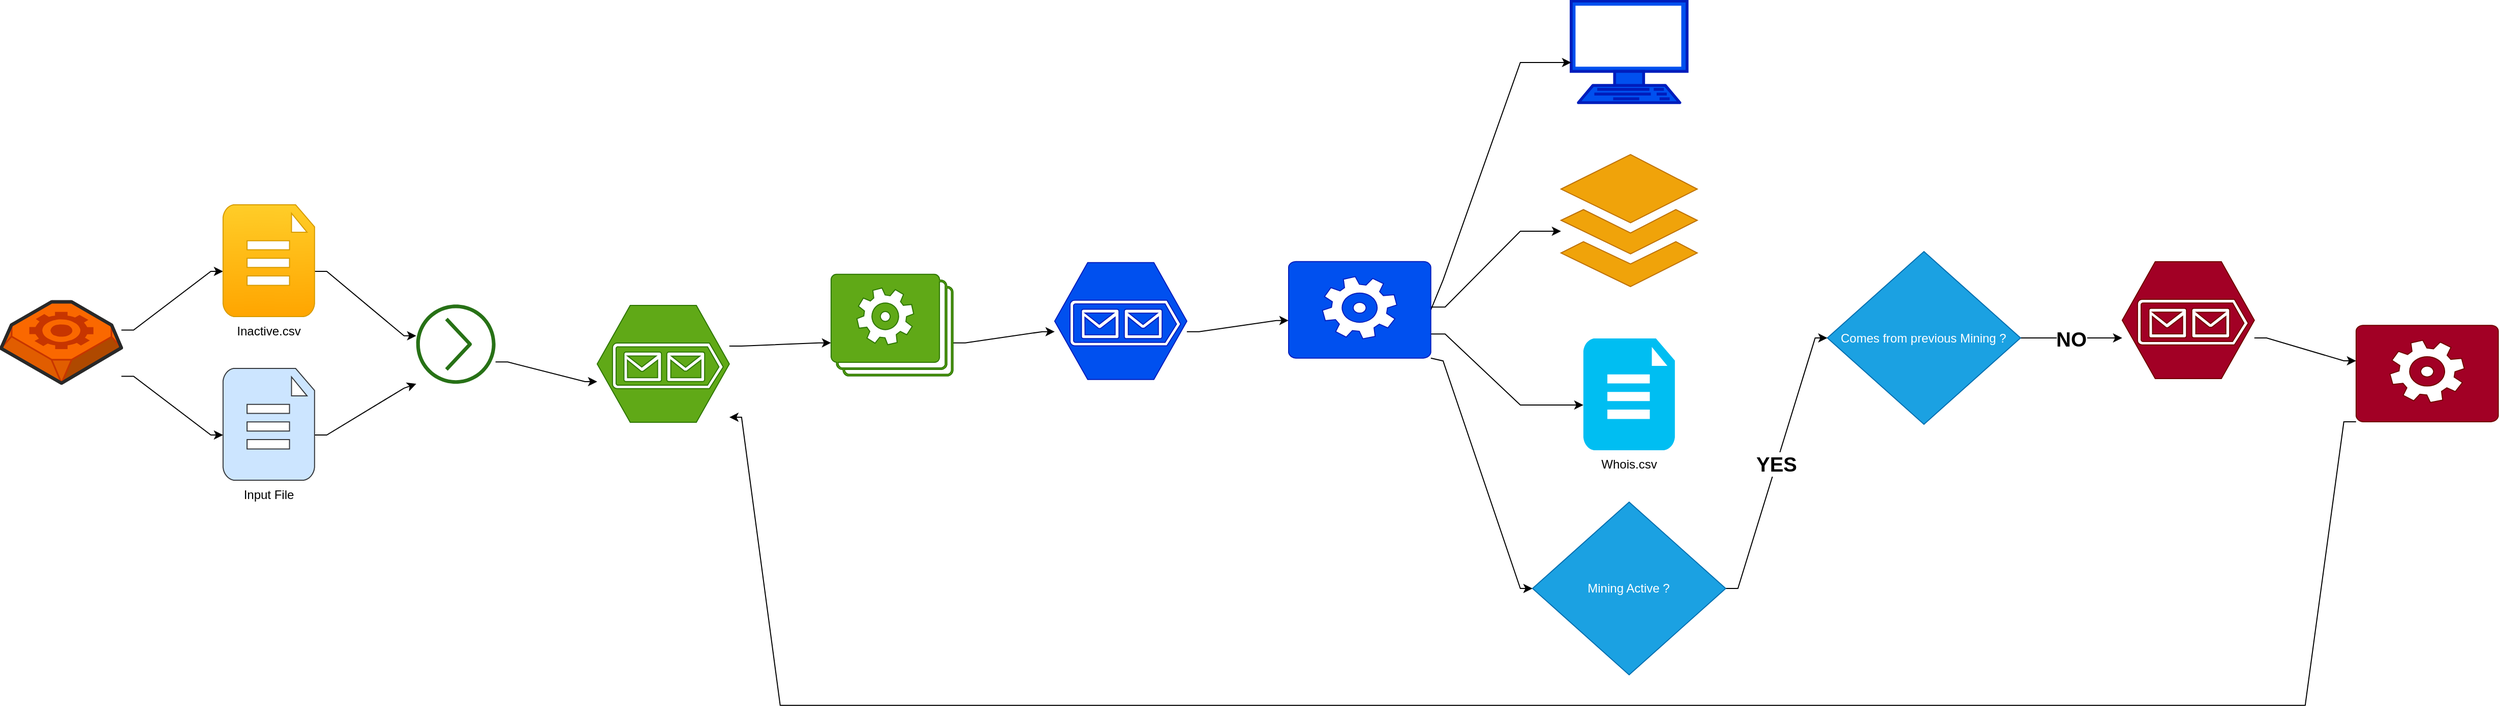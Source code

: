 <mxfile version="14.1.8" type="device"><diagram id="IlAByUnS0-oHaJ4WVOnG" name="Main workflow"><mxGraphModel dx="448" dy="2009" grid="1" gridSize="10" guides="1" tooltips="1" connect="1" arrows="1" fold="1" page="1" pageScale="1" pageWidth="827" pageHeight="1169" math="0" shadow="0"><root><mxCell id="0"/><mxCell id="1" parent="0"/><mxCell id="T9aRysbH9Wic3MQgdi6h-42" value="" style="edgeStyle=orthogonalEdgeStyle;rounded=0;orthogonalLoop=1;jettySize=auto;html=1;noEdgeStyle=1;orthogonal=1;" parent="1" source="T9aRysbH9Wic3MQgdi6h-15" target="T9aRysbH9Wic3MQgdi6h-23" edge="1"><mxGeometry relative="1" as="geometry"><Array as="points"><mxPoint x="130.4" y="323.75"/><mxPoint x="206.4" y="266"/></Array></mxGeometry></mxCell><mxCell id="T9aRysbH9Wic3MQgdi6h-15" value="Main" style="verticalLabelPosition=bottom;html=1;verticalAlign=top;strokeWidth=1;align=center;outlineConnect=0;dashed=0;outlineConnect=0;shape=mxgraph.aws3d.worker;fillColor=#fa6800;strokeColor=#C73500;aspect=fixed;fontColor=#ffffff;" parent="1" vertex="1"><mxGeometry x="-1.421e-14" y="296" width="118.4" height="80" as="geometry"/></mxCell><mxCell id="T9aRysbH9Wic3MQgdi6h-71" style="edgeStyle=orthogonalEdgeStyle;rounded=0;orthogonalLoop=1;jettySize=auto;html=1;noEdgeStyle=1;orthogonal=1;" parent="1" source="T9aRysbH9Wic3MQgdi6h-23" target="T9aRysbH9Wic3MQgdi6h-18" edge="1"><mxGeometry relative="1" as="geometry"><mxPoint x="420" y="450" as="targetPoint"/><mxPoint x="308.4" y="426" as="sourcePoint"/><Array as="points"><mxPoint x="320.4" y="266"/><mxPoint x="396.4" y="329.424"/></Array></mxGeometry></mxCell><mxCell id="T9aRysbH9Wic3MQgdi6h-18" value="&lt;font color=&quot;#ffffff&quot;&gt;Read &lt;br&gt;Line | Data&lt;br&gt;&lt;/font&gt;" style="outlineConnect=0;fontColor=#232F3E;gradientColor=none;fillColor=#277116;strokeColor=none;dashed=0;verticalLabelPosition=bottom;verticalAlign=top;align=center;html=1;fontSize=12;fontStyle=0;aspect=fixed;pointerEvents=1;shape=mxgraph.aws4.action;" parent="1" vertex="1"><mxGeometry x="408.4" y="298.674" width="78" height="78" as="geometry"/></mxCell><mxCell id="T9aRysbH9Wic3MQgdi6h-73" style="edgeStyle=orthogonalEdgeStyle;rounded=0;orthogonalLoop=1;jettySize=auto;html=1;noEdgeStyle=1;orthogonal=1;" parent="1" source="T9aRysbH9Wic3MQgdi6h-16" target="T9aRysbH9Wic3MQgdi6h-18" edge="1"><mxGeometry relative="1" as="geometry"><mxPoint x="400" y="260" as="targetPoint"/><mxPoint x="306.4" y="265" as="sourcePoint"/><Array as="points"><mxPoint x="320.4" y="427"/><mxPoint x="396.4" y="380.924"/></Array></mxGeometry></mxCell><mxCell id="T9aRysbH9Wic3MQgdi6h-16" value="Input File" style="verticalLabelPosition=bottom;html=1;verticalAlign=top;align=center;strokeColor=#36393d;fillColor=#cce5ff;shape=mxgraph.azure.file_2;pointerEvents=1;" parent="1" vertex="1"><mxGeometry x="218.4" y="361.5" width="90" height="110" as="geometry"/></mxCell><mxCell id="T9aRysbH9Wic3MQgdi6h-75" style="edgeStyle=orthogonalEdgeStyle;rounded=0;orthogonalLoop=1;jettySize=auto;html=1;noEdgeStyle=1;orthogonal=1;" parent="1" source="T9aRysbH9Wic3MQgdi6h-15" target="T9aRysbH9Wic3MQgdi6h-16" edge="1"><mxGeometry relative="1" as="geometry"><mxPoint x="150" y="230" as="targetPoint"/><mxPoint x="118.4" y="345.5" as="sourcePoint"/><Array as="points"><mxPoint x="130.4" y="369.25"/><mxPoint x="206.4" y="427"/></Array></mxGeometry></mxCell><mxCell id="T9aRysbH9Wic3MQgdi6h-78" style="edgeStyle=orthogonalEdgeStyle;rounded=0;orthogonalLoop=1;jettySize=auto;html=1;noEdgeStyle=1;orthogonal=1;" parent="1" source="T9aRysbH9Wic3MQgdi6h-18" target="T9aRysbH9Wic3MQgdi6h-21" edge="1"><mxGeometry relative="1" as="geometry"><mxPoint x="560" y="765.5" as="targetPoint"/><mxPoint x="486.4" y="765.5" as="sourcePoint"/><Array as="points"><mxPoint x="498.4" y="355.174"/><mxPoint x="574.4" y="374.52"/></Array></mxGeometry></mxCell><mxCell id="jrWbnVsdmcUhUxEEYIb0-6" style="edgeStyle=orthogonalEdgeStyle;rounded=0;orthogonalLoop=1;jettySize=auto;html=1;noEdgeStyle=1;orthogonal=1;" parent="1" source="T9aRysbH9Wic3MQgdi6h-34" target="jrWbnVsdmcUhUxEEYIb0-2" edge="1"><mxGeometry relative="1" as="geometry"><Array as="points"><mxPoint x="948.4" y="336.323"/><mxPoint x="1024.4" y="325.331"/></Array></mxGeometry></mxCell><mxCell id="T9aRysbH9Wic3MQgdi6h-34" value="Tester&lt;br&gt;Processes" style="verticalLabelPosition=bottom;html=1;verticalAlign=top;align=center;strokeColor=#2D7600;fillColor=#60a917;shape=mxgraph.azure.worker_roles;fontColor=#ffffff;" parent="1" vertex="1"><mxGeometry x="816.4" y="268.823" width="120" height="100" as="geometry"/></mxCell><mxCell id="T9aRysbH9Wic3MQgdi6h-80" style="edgeStyle=orthogonalEdgeStyle;rounded=0;orthogonalLoop=1;jettySize=auto;html=1;noEdgeStyle=1;orthogonal=1;" parent="1" source="T9aRysbH9Wic3MQgdi6h-21" target="T9aRysbH9Wic3MQgdi6h-34" edge="1"><mxGeometry relative="1" as="geometry"><mxPoint x="610" y="430" as="targetPoint"/><mxPoint x="651.4" y="571" as="sourcePoint"/><Array as="points"><mxPoint x="728.4" y="339.52"/><mxPoint x="804.4" y="336.323"/></Array></mxGeometry></mxCell><mxCell id="T9aRysbH9Wic3MQgdi6h-27" value="Miner&lt;br&gt;Queue" style="verticalLabelPosition=bottom;html=1;verticalAlign=top;align=center;strokeColor=#6F0000;fillColor=#a20025;shape=mxgraph.azure.storage_queue;fontColor=#ffffff;" parent="1" vertex="1"><mxGeometry x="2086.4" y="256.5" width="130" height="115" as="geometry"/></mxCell><mxCell id="T9aRysbH9Wic3MQgdi6h-23" value="Inactive.csv" style="verticalLabelPosition=bottom;html=1;verticalAlign=top;align=center;strokeColor=#d79b00;fillColor=#ffcd28;shape=mxgraph.azure.file_2;pointerEvents=1;gradientColor=#ffa500;" parent="1" vertex="1"><mxGeometry x="218.4" y="200.5" width="90" height="110" as="geometry"/></mxCell><mxCell id="T9aRysbH9Wic3MQgdi6h-88" value="Whois.csv" style="verticalLabelPosition=bottom;html=1;verticalAlign=top;align=center;strokeColor=none;fillColor=#00BEF2;shape=mxgraph.azure.file_2;pointerEvents=1;" parent="1" vertex="1"><mxGeometry x="1556.4" y="332" width="90" height="110" as="geometry"/></mxCell><mxCell id="T9aRysbH9Wic3MQgdi6h-91" value="output/input_file_name/..." style="html=1;aspect=fixed;strokeColor=#BD7000;shadow=0;align=center;verticalAlign=top;fillColor=#f0a30a;shape=mxgraph.gcp2.files;labelPosition=center;verticalLabelPosition=bottom;fontColor=#ffffff;" parent="1" vertex="1"><mxGeometry x="1534.39" y="151" width="134.02" height="130" as="geometry"/></mxCell><mxCell id="T9aRysbH9Wic3MQgdi6h-94" value="Miner&lt;br&gt;Thread" style="verticalLabelPosition=bottom;html=1;verticalAlign=top;align=center;strokeColor=#6F0000;fillColor=#a20025;shape=mxgraph.azure.worker_role;fontColor=#ffffff;" parent="1" vertex="1"><mxGeometry x="2316.4" y="319" width="140" height="95" as="geometry"/></mxCell><mxCell id="T9aRysbH9Wic3MQgdi6h-96" style="edgeStyle=orthogonalEdgeStyle;rounded=0;orthogonalLoop=1;jettySize=auto;html=1;noEdgeStyle=1;orthogonal=1;" parent="1" source="T9aRysbH9Wic3MQgdi6h-27" target="T9aRysbH9Wic3MQgdi6h-94" edge="1"><mxGeometry relative="1" as="geometry"><mxPoint x="1430" y="160" as="targetPoint"/><mxPoint x="1508.9" y="137.5" as="sourcePoint"/><Array as="points"><mxPoint x="2228.4" y="331.5"/><mxPoint x="2304.4" y="354"/></Array></mxGeometry></mxCell><mxCell id="T9aRysbH9Wic3MQgdi6h-21" value="Tester&lt;br&gt;Queue" style="verticalLabelPosition=bottom;html=1;verticalAlign=top;align=center;strokeColor=#2D7600;fillColor=#60a917;shape=mxgraph.azure.storage_queue;fontColor=#ffffff;" parent="1" vertex="1"><mxGeometry x="586.4" y="299.52" width="130" height="115" as="geometry"/></mxCell><mxCell id="T9aRysbH9Wic3MQgdi6h-98" style="edgeStyle=orthogonalEdgeStyle;rounded=0;orthogonalLoop=1;jettySize=auto;html=1;noEdgeStyle=1;orthogonal=1;" parent="1" source="T9aRysbH9Wic3MQgdi6h-94" target="T9aRysbH9Wic3MQgdi6h-21" edge="1"><mxGeometry relative="1" as="geometry"><mxPoint x="600" y="80" as="targetPoint"/><mxPoint x="1320" y="137.5" as="sourcePoint"/><Array as="points"><mxPoint x="2304.4" y="414"/><mxPoint x="2266.4" y="693"/><mxPoint x="2036.4" y="693"/><mxPoint x="2036.4" y="693"/><mxPoint x="1746.4" y="693"/><mxPoint x="1746.4" y="693"/><mxPoint x="1456.4" y="693"/><mxPoint x="1456.4" y="693"/><mxPoint x="1216.4" y="693"/><mxPoint x="1216.4" y="693"/><mxPoint x="986.4" y="693"/><mxPoint x="986.4" y="693"/><mxPoint x="766.4" y="693"/><mxPoint x="728.4" y="409.52"/></Array></mxGeometry></mxCell><mxCell id="jrWbnVsdmcUhUxEEYIb0-16" style="edgeStyle=orthogonalEdgeStyle;rounded=0;orthogonalLoop=1;jettySize=auto;html=1;noEdgeStyle=1;orthogonal=1;" parent="1" source="jrWbnVsdmcUhUxEEYIb0-2" target="jrWbnVsdmcUhUxEEYIb0-15" edge="1"><mxGeometry relative="1" as="geometry"><Array as="points"><mxPoint x="1178.4" y="325.331"/><mxPoint x="1254.4" y="314.34"/></Array></mxGeometry></mxCell><mxCell id="jrWbnVsdmcUhUxEEYIb0-2" value="Producer Queue" style="verticalLabelPosition=bottom;html=1;verticalAlign=top;align=center;strokeColor=#001DBC;fillColor=#0050ef;shape=mxgraph.azure.storage_queue;fontColor=#ffffff;" parent="1" vertex="1"><mxGeometry x="1036.4" y="257.331" width="130" height="115" as="geometry"/></mxCell><mxCell id="jrWbnVsdmcUhUxEEYIb0-7" value="&lt;font color=&quot;#ffffff&quot;&gt;Terminal&lt;/font&gt;" style="fontColor=#ffffff;verticalAlign=top;verticalLabelPosition=bottom;labelPosition=center;align=center;html=1;outlineConnect=0;fillColor=#0050ef;strokeColor=#001DBC;gradientDirection=north;strokeWidth=2;shape=mxgraph.networks.terminal;" parent="1" vertex="1"><mxGeometry x="1544.4" width="114" height="100" as="geometry"/></mxCell><mxCell id="jrWbnVsdmcUhUxEEYIb0-14" style="edgeStyle=orthogonalEdgeStyle;rounded=0;orthogonalLoop=1;jettySize=auto;html=1;noEdgeStyle=1;orthogonal=1;exitX=1;exitY=0.5;exitDx=0;exitDy=0;exitPerimeter=0;" parent="1" source="jrWbnVsdmcUhUxEEYIb0-15" target="jrWbnVsdmcUhUxEEYIb0-7" edge="1"><mxGeometry relative="1" as="geometry"><Array as="points"><mxPoint x="1418.4" y="274.59"/><mxPoint x="1494.4" y="60.5"/></Array></mxGeometry></mxCell><mxCell id="Fg9nfgd-QQfHOrWGVDmC-5" style="edgeStyle=orthogonalEdgeStyle;rounded=0;orthogonalLoop=1;jettySize=auto;html=1;noEdgeStyle=1;orthogonal=1;" edge="1" parent="1" source="jrWbnVsdmcUhUxEEYIb0-15" target="T9aRysbH9Wic3MQgdi6h-91"><mxGeometry relative="1" as="geometry"><Array as="points"><mxPoint x="1420.4" y="301.09"/><mxPoint x="1494.4" y="226.5"/></Array></mxGeometry></mxCell><mxCell id="Fg9nfgd-QQfHOrWGVDmC-6" style="edgeStyle=orthogonalEdgeStyle;rounded=0;orthogonalLoop=1;jettySize=auto;html=1;noEdgeStyle=1;orthogonal=1;" edge="1" parent="1" source="jrWbnVsdmcUhUxEEYIb0-15" target="T9aRysbH9Wic3MQgdi6h-88"><mxGeometry relative="1" as="geometry"><Array as="points"><mxPoint x="1420.4" y="327.59"/><mxPoint x="1494.4" y="397.5"/></Array></mxGeometry></mxCell><mxCell id="Fg9nfgd-QQfHOrWGVDmC-8" style="edgeStyle=orthogonalEdgeStyle;rounded=0;orthogonalLoop=1;jettySize=auto;html=1;noEdgeStyle=1;orthogonal=1;" edge="1" parent="1" source="jrWbnVsdmcUhUxEEYIb0-15" target="Fg9nfgd-QQfHOrWGVDmC-11"><mxGeometry relative="1" as="geometry"><Array as="points"><mxPoint x="1418.4" y="354.09"/><mxPoint x="1494.4" y="578"/></Array></mxGeometry></mxCell><mxCell id="jrWbnVsdmcUhUxEEYIb0-15" value="Producer Process" style="verticalLabelPosition=bottom;html=1;verticalAlign=top;align=center;strokeColor=#001DBC;fillColor=#0050ef;shape=mxgraph.azure.worker_role;fontColor=#ffffff;" parent="1" vertex="1"><mxGeometry x="1266.4" y="256.34" width="140" height="95" as="geometry"/></mxCell><mxCell id="Fg9nfgd-QQfHOrWGVDmC-10" value="&lt;span style=&quot;font-size: 20px&quot;&gt;&lt;b&gt;NO&lt;br&gt;&lt;/b&gt;&lt;/span&gt;" style="edgeStyle=orthogonalEdgeStyle;rounded=0;orthogonalLoop=1;jettySize=auto;html=1;noEdgeStyle=1;orthogonal=1;" edge="1" parent="1" source="Fg9nfgd-QQfHOrWGVDmC-7" target="T9aRysbH9Wic3MQgdi6h-27"><mxGeometry relative="1" as="geometry"><Array as="points"><mxPoint x="1998.4" y="331.5"/><mxPoint x="2074.4" y="331.5"/></Array></mxGeometry></mxCell><mxCell id="Fg9nfgd-QQfHOrWGVDmC-7" value="Comes from previous Mining ?" style="rhombus;whiteSpace=wrap;html=1;fillColor=#1ba1e2;strokeColor=#006EAF;fontColor=#ffffff;" vertex="1" parent="1"><mxGeometry x="1796.4" y="246.5" width="190" height="170" as="geometry"/></mxCell><mxCell id="Fg9nfgd-QQfHOrWGVDmC-12" value="&lt;b&gt;&lt;font style=&quot;font-size: 20px&quot;&gt;YES&lt;/font&gt;&lt;/b&gt;" style="edgeStyle=orthogonalEdgeStyle;rounded=0;orthogonalLoop=1;jettySize=auto;html=1;noEdgeStyle=1;orthogonal=1;" edge="1" parent="1" source="Fg9nfgd-QQfHOrWGVDmC-11" target="Fg9nfgd-QQfHOrWGVDmC-7"><mxGeometry relative="1" as="geometry"><Array as="points"><mxPoint x="1708.4" y="578"/><mxPoint x="1784.4" y="331.5"/></Array></mxGeometry></mxCell><mxCell id="Fg9nfgd-QQfHOrWGVDmC-11" value="Mining Active ?&lt;br&gt;" style="rhombus;whiteSpace=wrap;html=1;fillColor=#1ba1e2;strokeColor=#006EAF;fontColor=#ffffff;" vertex="1" parent="1"><mxGeometry x="1506.4" y="493" width="190" height="170" as="geometry"/></mxCell></root></mxGraphModel></diagram></mxfile>